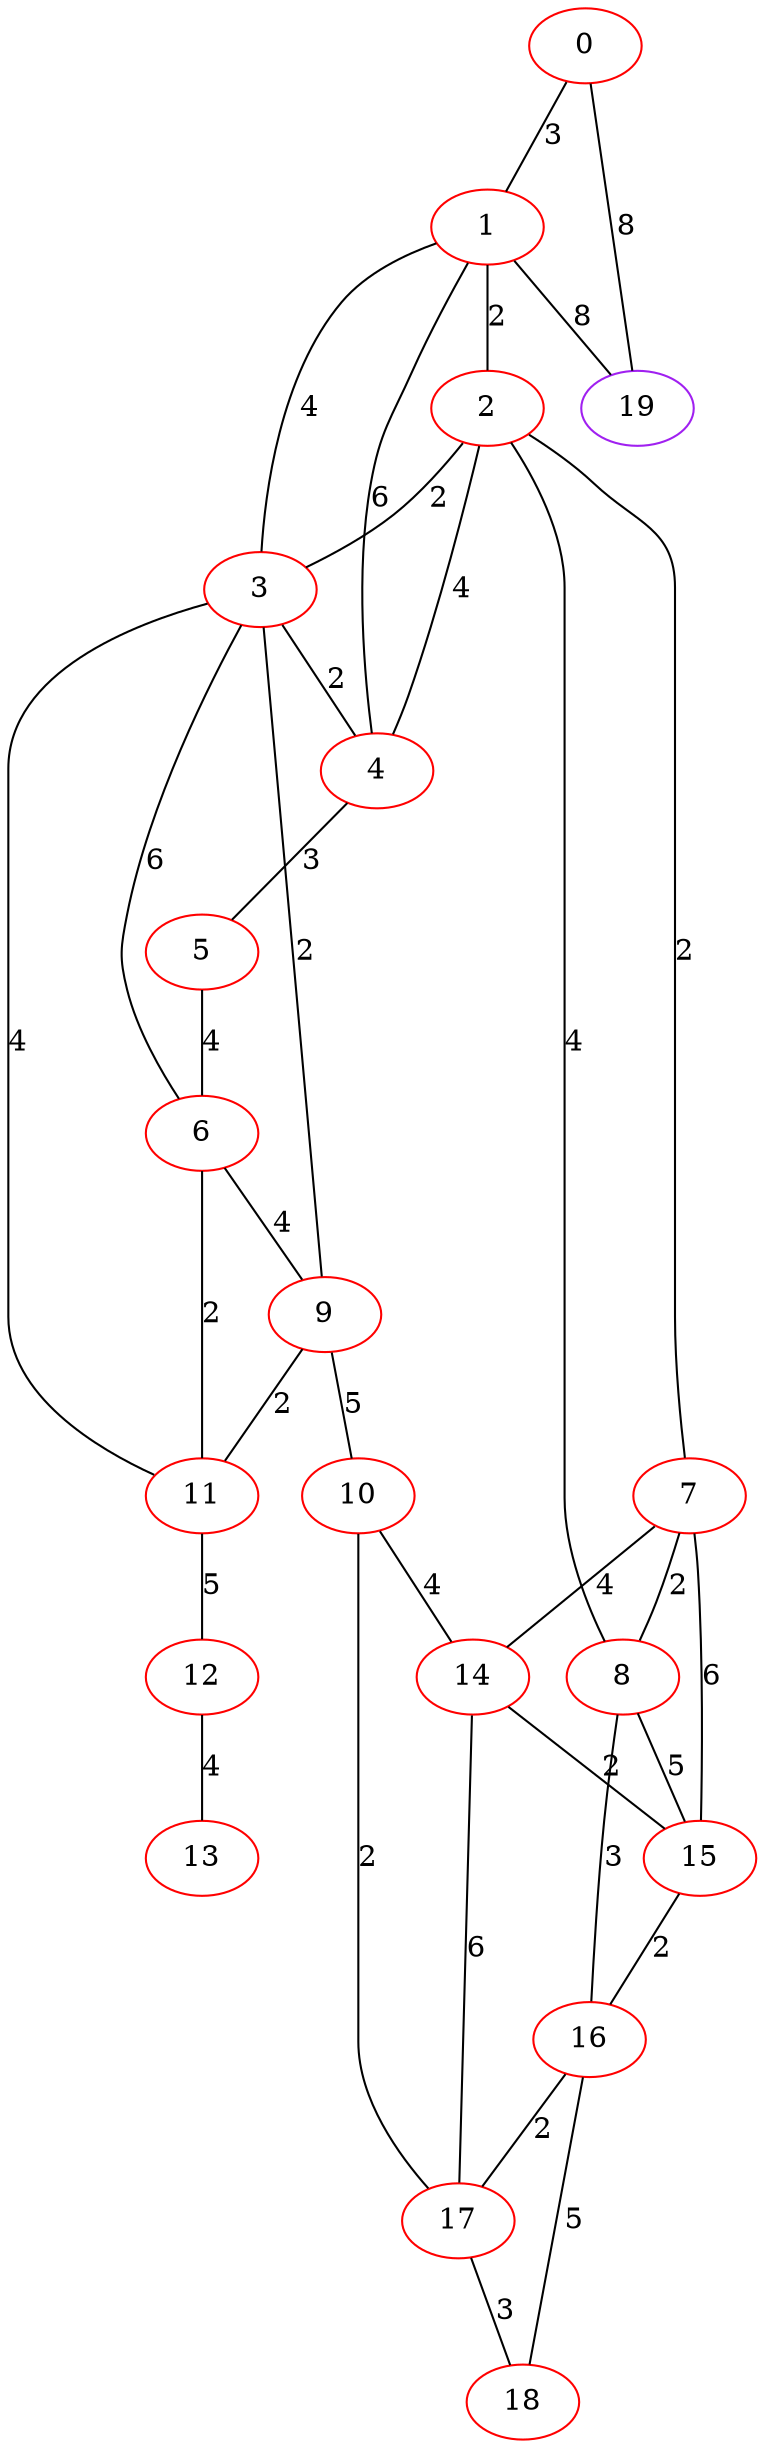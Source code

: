 graph "" {
0 [color=red, weight=1];
1 [color=red, weight=1];
2 [color=red, weight=1];
3 [color=red, weight=1];
4 [color=red, weight=1];
5 [color=red, weight=1];
6 [color=red, weight=1];
7 [color=red, weight=1];
8 [color=red, weight=1];
9 [color=red, weight=1];
10 [color=red, weight=1];
11 [color=red, weight=1];
12 [color=red, weight=1];
13 [color=red, weight=1];
14 [color=red, weight=1];
15 [color=red, weight=1];
16 [color=red, weight=1];
17 [color=red, weight=1];
18 [color=red, weight=1];
19 [color=purple, weight=4];
0 -- 1  [key=0, label=3];
0 -- 19  [key=0, label=8];
1 -- 19  [key=0, label=8];
1 -- 2  [key=0, label=2];
1 -- 3  [key=0, label=4];
1 -- 4  [key=0, label=6];
2 -- 8  [key=0, label=4];
2 -- 3  [key=0, label=2];
2 -- 4  [key=0, label=4];
2 -- 7  [key=0, label=2];
3 -- 4  [key=0, label=2];
3 -- 6  [key=0, label=6];
3 -- 9  [key=0, label=2];
3 -- 11  [key=0, label=4];
4 -- 5  [key=0, label=3];
5 -- 6  [key=0, label=4];
6 -- 11  [key=0, label=2];
6 -- 9  [key=0, label=4];
7 -- 8  [key=0, label=2];
7 -- 14  [key=0, label=4];
7 -- 15  [key=0, label=6];
8 -- 16  [key=0, label=3];
8 -- 15  [key=0, label=5];
9 -- 11  [key=0, label=2];
9 -- 10  [key=0, label=5];
10 -- 17  [key=0, label=2];
10 -- 14  [key=0, label=4];
11 -- 12  [key=0, label=5];
12 -- 13  [key=0, label=4];
14 -- 17  [key=0, label=6];
14 -- 15  [key=0, label=2];
15 -- 16  [key=0, label=2];
16 -- 17  [key=0, label=2];
16 -- 18  [key=0, label=5];
17 -- 18  [key=0, label=3];
}
